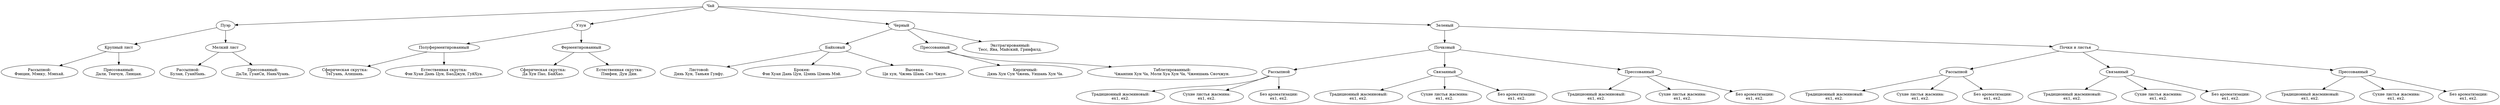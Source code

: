 digraph tree {
    "0x62a95c8" [label="Чай"];
    "0x686ab98" [label="Пуэр"];
    "0x686ab68" [label="Крупный лист"];
    "0x686abc8" [label="Рассыпной:
Фэнцин, Мэнку, Мэнхай."];
    "0x686ab80" [label="Прессованный:
Дали, Тенчун, Линцан."];
    "0x686abb0" [label="Мелкий лист"];
    "0x686abe0" [label="Рассыпной:
Булан, ГуанНань."];
    "0x686abf8" [label="Прессованный:
ДаЛи, ГуанСи, НаньЧуань."];
    "0x686ae50" [label="Улун"];
    "0x686ae20" [label="Полуферментированный"];
    "0x686ae68" [label="Сферическая скрутка:
ТеГуань, Алишань."];
    "0x686ae38" [label="Естественная скрутка:
Фэн Хуан Дань Цун, БаоДжун, ГуйХуа."];
    "0x686ae80" [label="Ферментированный"];
    "0x686ae98" [label="Сферическая скрутка:
Да Хун Пао, БайХао."];
    "0x686aeb0" [label="Естественная скрутка:
Пэнфен, Дун Дин."];
    "0x68821a8" [label="Черный"];
    "0x6882178" [label="Байховый"];
    "0x68821c0" [label="Листовой:
Дянь Хун, Таньян Гунфу."];
    "0x6882190" [label="Брокен:
Фэн Хуан Дань Цун, Цзинь Цзюнь Мэй."];
    "0x68821d8" [label="Высевка:
Ци хун, Чжэнь Шань Сяо Чжун."];
    "0x68821f0" [label="Прессованный"];
    "0x6882208" [label="Кирпичный:
Дянь Хун Сун Чжень, Уишань Хун Ча."];
    "0x6882220" [label="Таблетированный:
Чжанпин Хун Ча, Моли Хуа Хун Ча, Чженшань Сяочжун."];
    "0x6882238" [label="Экстрагированный:
Тесс, Ява, Майский, Гринфилд."];
    "0x6897058" [label="Зеленый"];
    "0x6897088" [label="Почковый"];
    "0x6897070" [label="Рассыпной"];
    "0x68970a0" [label="Традиционный жасминовый:
ex1, ex2."];
    "0x68970b8" [label="Сухие листья жасмина:
ex1, ex2."];
    "0x68970d0" [label="Без ароматизации:
ex1, ex2."];
    "0x68970e8" [label="Связанный"];
    "0x6897100" [label="Традиционный жасминовый:
ex1, ex2."];
    "0x6897118" [label="Сухие листья жасмина:
ex1, ex2."];
    "0x6897130" [label="Без ароматизации:
ex1, ex2."];
    "0x6897148" [label="Прессованный"];
    "0x6897160" [label="Традиционный жасминовый:
ex1, ex2."];
    "0x6897178" [label="Сухие листья жасмина:
ex1, ex2."];
    "0x6897190" [label="Без ароматизации:
ex1, ex2."];
    "0x68971a8" [label="Почки и листья"];
    "0x68971c0" [label="Рассыпной"];
    "0x68971d8" [label="Традиционный жасминовый:
ex1, ex2."];
    "0x68971f0" [label="Сухие листья жасмина:
ex1, ex2."];
    "0x6897208" [label="Без ароматизации:
ex1, ex2."];
    "0x6897220" [label="Связанный"];
    "0x6897238" [label="Традиционный жасминовый:
ex1, ex2."];
    "0x6897250" [label="Сухие листья жасмина:
ex1, ex2."];
    "0x6897268" [label="Без ароматизации:
ex1, ex2."];
    "0x6897280" [label="Прессованный"];
    "0x6897298" [label="Традиционный жасминовый:
ex1, ex2."];
    "0x68972b0" [label="Сухие листья жасмина:
ex1, ex2."];
    "0x68972c8" [label="Без ароматизации:
ex1, ex2."];
    "0x62a95c8" -> "0x686ab98";
    "0x62a95c8" -> "0x686ae50";
    "0x62a95c8" -> "0x68821a8";
    "0x62a95c8" -> "0x6897058";
    "0x686ab98" -> "0x686ab68";
    "0x686ab98" -> "0x686abb0";
    "0x686ab68" -> "0x686abc8";
    "0x686ab68" -> "0x686ab80";
    "0x686abb0" -> "0x686abe0";
    "0x686abb0" -> "0x686abf8";
    "0x686ae50" -> "0x686ae20";
    "0x686ae50" -> "0x686ae80";
    "0x686ae20" -> "0x686ae68";
    "0x686ae20" -> "0x686ae38";
    "0x686ae80" -> "0x686ae98";
    "0x686ae80" -> "0x686aeb0";
    "0x68821a8" -> "0x6882178";
    "0x68821a8" -> "0x68821f0";
    "0x68821a8" -> "0x6882238";
    "0x6882178" -> "0x68821c0";
    "0x6882178" -> "0x6882190";
    "0x6882178" -> "0x68821d8";
    "0x68821f0" -> "0x6882208";
    "0x68821f0" -> "0x6882220";
    "0x6897058" -> "0x6897088";
    "0x6897058" -> "0x68971a8";
    "0x6897088" -> "0x6897070";
    "0x6897088" -> "0x68970e8";
    "0x6897088" -> "0x6897148";
    "0x6897070" -> "0x68970a0";
    "0x6897070" -> "0x68970b8";
    "0x6897070" -> "0x68970d0";
    "0x68970e8" -> "0x6897100";
    "0x68970e8" -> "0x6897118";
    "0x68970e8" -> "0x6897130";
    "0x6897148" -> "0x6897160";
    "0x6897148" -> "0x6897178";
    "0x6897148" -> "0x6897190";
    "0x68971a8" -> "0x68971c0";
    "0x68971a8" -> "0x6897220";
    "0x68971a8" -> "0x6897280";
    "0x68971c0" -> "0x68971d8";
    "0x68971c0" -> "0x68971f0";
    "0x68971c0" -> "0x6897208";
    "0x6897220" -> "0x6897238";
    "0x6897220" -> "0x6897250";
    "0x6897220" -> "0x6897268";
    "0x6897280" -> "0x6897298";
    "0x6897280" -> "0x68972b0";
    "0x6897280" -> "0x68972c8";
}
